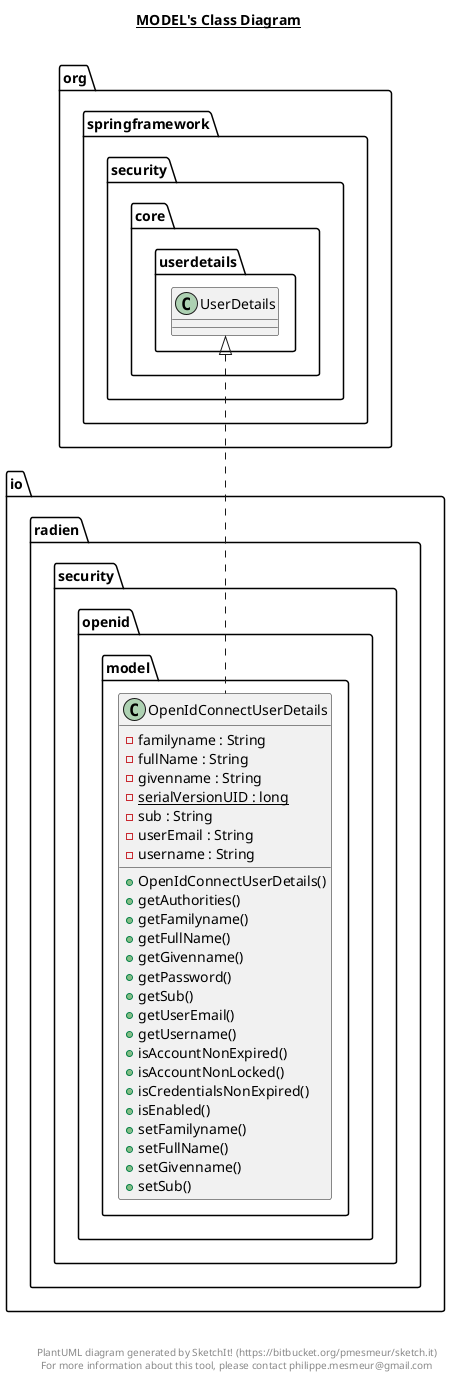 @startuml

title __MODEL's Class Diagram__\n

  namespace io.radien.security.openid.model {
    class io.radien.security.openid.model.OpenIdConnectUserDetails {
        - familyname : String
        - fullName : String
        - givenname : String
        {static} - serialVersionUID : long
        - sub : String
        - userEmail : String
        - username : String
        + OpenIdConnectUserDetails()
        + getAuthorities()
        + getFamilyname()
        + getFullName()
        + getGivenname()
        + getPassword()
        + getSub()
        + getUserEmail()
        + getUsername()
        + isAccountNonExpired()
        + isAccountNonLocked()
        + isCredentialsNonExpired()
        + isEnabled()
        + setFamilyname()
        + setFullName()
        + setGivenname()
        + setSub()
    }
  }
  

  io.radien.security.openid.model.OpenIdConnectUserDetails .up.|> org.springframework.security.core.userdetails.UserDetails


right footer


PlantUML diagram generated by SketchIt! (https://bitbucket.org/pmesmeur/sketch.it)
For more information about this tool, please contact philippe.mesmeur@gmail.com
endfooter

@enduml
